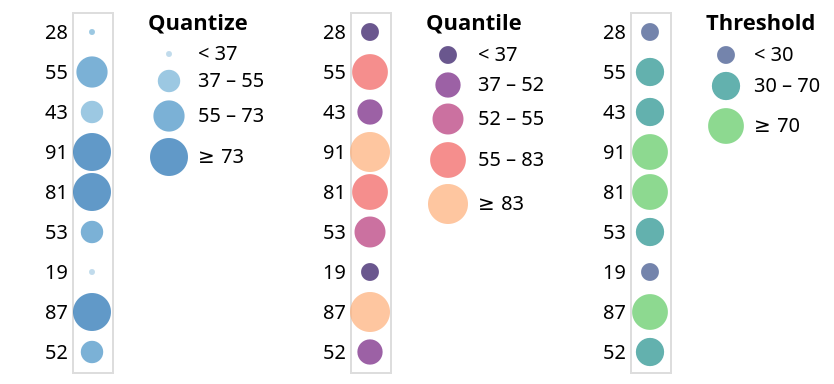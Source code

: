 {
  "$schema": "https://vega.github.io/schema/vega/v4.json",
  "description": "Horizontally concatenated charts that show different types of discretizing scales.",
  "autosize": "pad",
  "padding": 5,
  "data": [
    {
      "name": "source_0",
      "values": [
        {"a": "A", "b": 28},
        {"a": "B", "b": 55},
        {"a": "C", "b": 43},
        {"a": "D", "b": 91},
        {"a": "E", "b": 81},
        {"a": "F", "b": 53},
        {"a": "G", "b": 19},
        {"a": "H", "b": 87},
        {"a": "I", "b": 52}
      ]
    }
  ],
  "signals": [
    {"name": "concat_0_width", "value": 20},
    {"name": "concat_0_y_step", "value": 20},
    {
      "name": "concat_0_height",
      "update": "bandspace(domain('concat_0_y').length, 1, 0.5) * concat_0_y_step"
    },
    {"name": "concat_1_width", "value": 20},
    {"name": "concat_1_y_step", "value": 20},
    {
      "name": "concat_1_height",
      "update": "bandspace(domain('concat_1_y').length, 1, 0.5) * concat_1_y_step"
    },
    {"name": "concat_2_width", "value": 20},
    {"name": "concat_2_y_step", "value": 20},
    {
      "name": "concat_2_height",
      "update": "bandspace(domain('concat_2_y').length, 1, 0.5) * concat_2_y_step"
    }
  ],
  "layout": {
    "padding": {"row": 10, "column": 10},
    "bounds": "full",
    "align": "each"
  },
  "marks": [
    {
      "type": "group",
      "name": "concat_0_group",
      "style": "cell",
      "encode": {
        "update": {
          "width": {"signal": "concat_0_width"},
          "height": {"signal": "concat_0_height"}
        }
      },
      "marks": [
        {
          "name": "concat_0_marks",
          "type": "symbol",
          "style": ["circle"],
          "from": {"data": "source_0"},
          "encode": {
            "update": {
              "opacity": {"value": 0.7},
              "fill": [
                {
                  "test": "datum[\"b\"] === null || isNaN(datum[\"b\"])",
                  "value": null
                },
                {"scale": "concat_0_color", "field": "b"}
              ],
              "tooltip": {
                "signal": "{\"b\": ''+datum[\"b\"], \"Quantize\": format(datum[\"b\"], \"\")}"
              },
              "x": {"signal": "concat_0_width", "mult": 0.5},
              "y": {"scale": "concat_0_y", "field": "b"},
              "size": {"scale": "concat_0_size", "field": "b"},
              "shape": {"value": "circle"}
            }
          }
        }
      ],
      "axes": [
        {
          "scale": "concat_0_y",
          "orient": "left",
          "grid": false,
          "domain": false,
          "ticks": false,
          "zindex": 1
        }
      ],
      "legends": [
        {
          "title": "Quantize",
          "fill": "concat_0_color",
          "gradientLength": {"signal": "clamp(concat_0_height, 64, 200)"},
          "encode": {
            "symbols": {
              "update": {
                "shape": {"value": "circle"},
                "opacity": {"value": 0.7}
              }
            }
          },
          "size": "concat_0_size"
        }
      ]
    },
    {
      "type": "group",
      "name": "concat_1_group",
      "style": "cell",
      "encode": {
        "update": {
          "width": {"signal": "concat_1_width"},
          "height": {"signal": "concat_1_height"}
        }
      },
      "marks": [
        {
          "name": "concat_1_marks",
          "type": "symbol",
          "style": ["circle"],
          "from": {"data": "source_0"},
          "encode": {
            "update": {
              "opacity": {"value": 0.7},
              "fill": [
                {
                  "test": "datum[\"b\"] === null || isNaN(datum[\"b\"])",
                  "value": null
                },
                {"scale": "concat_1_color", "field": "b"}
              ],
              "tooltip": {
                "signal": "{\"b\": ''+datum[\"b\"], \"Quantile\": format(datum[\"b\"], \"d\")}"
              },
              "x": {"signal": "concat_1_width", "mult": 0.5},
              "y": {"scale": "concat_1_y", "field": "b"},
              "size": {"scale": "concat_1_size", "field": "b"},
              "shape": {"value": "circle"}
            }
          }
        }
      ],
      "axes": [
        {
          "scale": "concat_1_y",
          "orient": "left",
          "grid": false,
          "domain": false,
          "ticks": false,
          "zindex": 1
        }
      ],
      "legends": [
        {
          "format": "d",
          "title": "Quantile",
          "fill": "concat_1_color",
          "gradientLength": {"signal": "clamp(concat_1_height, 64, 200)"},
          "labelOverlap": "greedy",
          "encode": {
            "symbols": {
              "update": {
                "shape": {"value": "circle"},
                "opacity": {"value": 0.7}
              }
            }
          },
          "size": "concat_1_size"
        }
      ]
    },
    {
      "type": "group",
      "name": "concat_2_group",
      "style": "cell",
      "encode": {
        "update": {
          "width": {"signal": "concat_2_width"},
          "height": {"signal": "concat_2_height"}
        }
      },
      "marks": [
        {
          "name": "concat_2_marks",
          "type": "symbol",
          "style": ["circle"],
          "from": {"data": "source_0"},
          "encode": {
            "update": {
              "opacity": {"value": 0.7},
              "fill": [
                {
                  "test": "datum[\"b\"] === null || isNaN(datum[\"b\"])",
                  "value": null
                },
                {"scale": "concat_2_color", "field": "b"}
              ],
              "tooltip": {
                "signal": "{\"b\": ''+datum[\"b\"], \"Threshold\": format(datum[\"b\"], \"\")}"
              },
              "x": {"signal": "concat_2_width", "mult": 0.5},
              "y": {"scale": "concat_2_y", "field": "b"},
              "size": {"scale": "concat_2_size", "field": "b"},
              "shape": {"value": "circle"}
            }
          }
        }
      ],
      "axes": [
        {
          "scale": "concat_2_y",
          "orient": "left",
          "grid": false,
          "domain": false,
          "ticks": false,
          "zindex": 1
        }
      ],
      "legends": [
        {
          "title": "Threshold",
          "fill": "concat_2_color",
          "gradientLength": {"signal": "clamp(concat_2_height, 64, 200)"},
          "labelOverlap": "greedy",
          "encode": {
            "symbols": {
              "update": {
                "shape": {"value": "circle"},
                "opacity": {"value": 0.7}
              }
            }
          },
          "size": "concat_2_size"
        }
      ]
    }
  ],
  "scales": [
    {
      "name": "concat_0_y",
      "type": "point",
      "domain": {"data": "source_0", "field": "b"},
      "range": {"step": {"signal": "concat_0_y_step"}},
      "padding": 0.5
    },
    {
      "name": "concat_0_color",
      "type": "quantize",
      "domain": {"data": "source_0", "field": "b"},
      "range": {"scheme": "blues", "count": 4},
      "zero": true
    },
    {
      "name": "concat_0_size",
      "type": "quantize",
      "domain": {"data": "source_0", "field": "b"},
      "range": {
        "signal": "sequence(9, 361 + (361 - 9) / (4 - 1), (361 - 9) / (4 - 1))"
      },
      "zero": false
    },
    {
      "name": "concat_1_y",
      "type": "point",
      "domain": {"data": "source_0", "field": "b"},
      "range": {"step": {"signal": "concat_1_y_step"}},
      "padding": 0.5
    },
    {
      "name": "concat_1_color",
      "type": "quantile",
      "domain": {"data": "source_0", "field": "b"},
      "range": {"scheme": "magma"}
    },
    {
      "name": "concat_1_size",
      "type": "quantile",
      "domain": {"data": "source_0", "field": "b"},
      "range": [80, 160, 240, 320, 400]
    },
    {
      "name": "concat_2_y",
      "type": "point",
      "domain": {"data": "source_0", "field": "b"},
      "range": {"step": {"signal": "concat_2_y_step"}},
      "padding": 0.5
    },
    {
      "name": "concat_2_color",
      "type": "threshold",
      "domain": [30, 70],
      "range": {"scheme": "viridis"}
    },
    {
      "name": "concat_2_size",
      "type": "threshold",
      "domain": [30, 70],
      "range": [80, 200, 320]
    }
  ],
  "config": {"axisY": {"minExtent": 30}}
}

